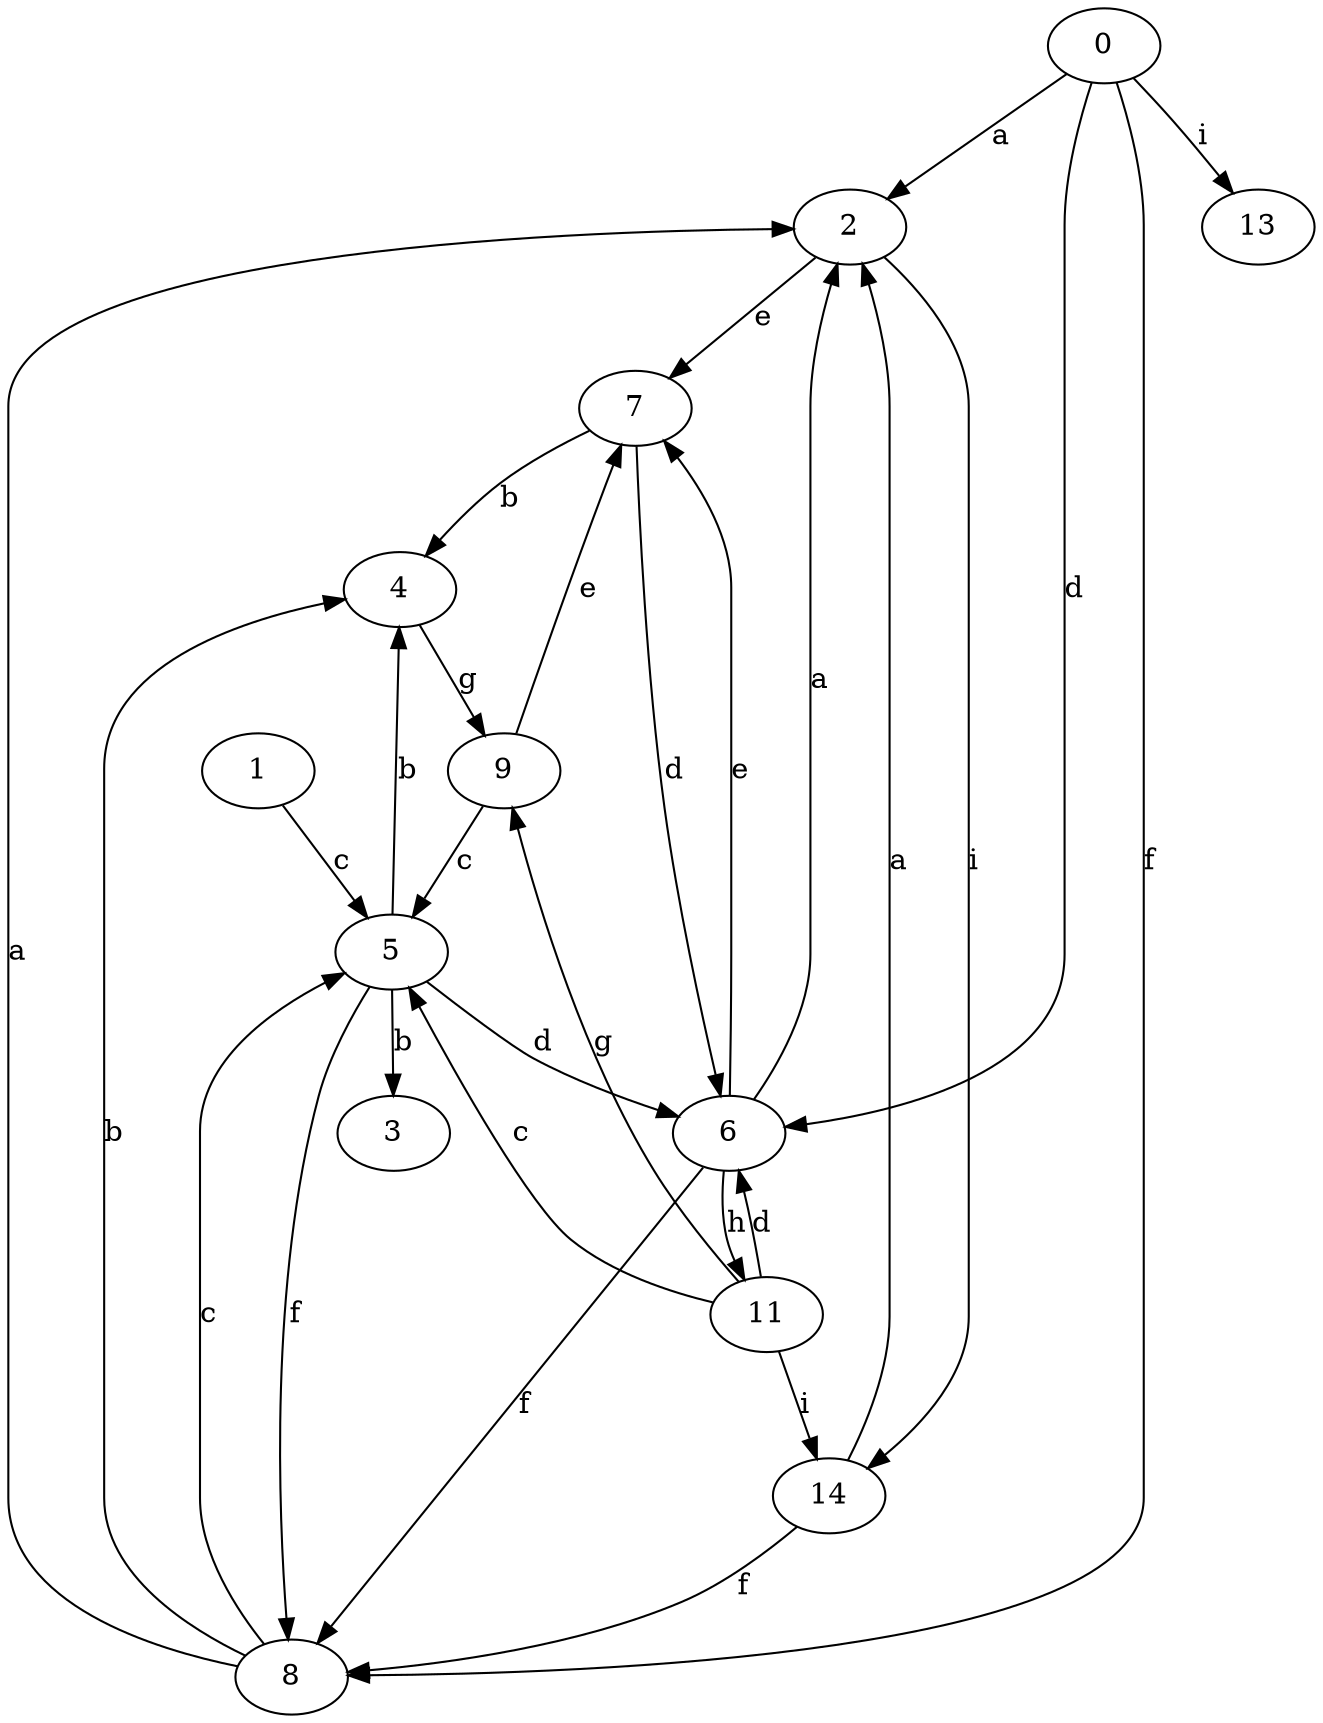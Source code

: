 strict digraph  {
2;
3;
4;
5;
6;
0;
7;
8;
9;
1;
11;
13;
14;
2 -> 7  [label=e];
2 -> 14  [label=i];
4 -> 9  [label=g];
5 -> 3  [label=b];
5 -> 4  [label=b];
5 -> 6  [label=d];
5 -> 8  [label=f];
6 -> 2  [label=a];
6 -> 7  [label=e];
6 -> 8  [label=f];
6 -> 11  [label=h];
0 -> 2  [label=a];
0 -> 6  [label=d];
0 -> 8  [label=f];
0 -> 13  [label=i];
7 -> 4  [label=b];
7 -> 6  [label=d];
8 -> 2  [label=a];
8 -> 4  [label=b];
8 -> 5  [label=c];
9 -> 5  [label=c];
9 -> 7  [label=e];
1 -> 5  [label=c];
11 -> 5  [label=c];
11 -> 6  [label=d];
11 -> 9  [label=g];
11 -> 14  [label=i];
14 -> 2  [label=a];
14 -> 8  [label=f];
}
